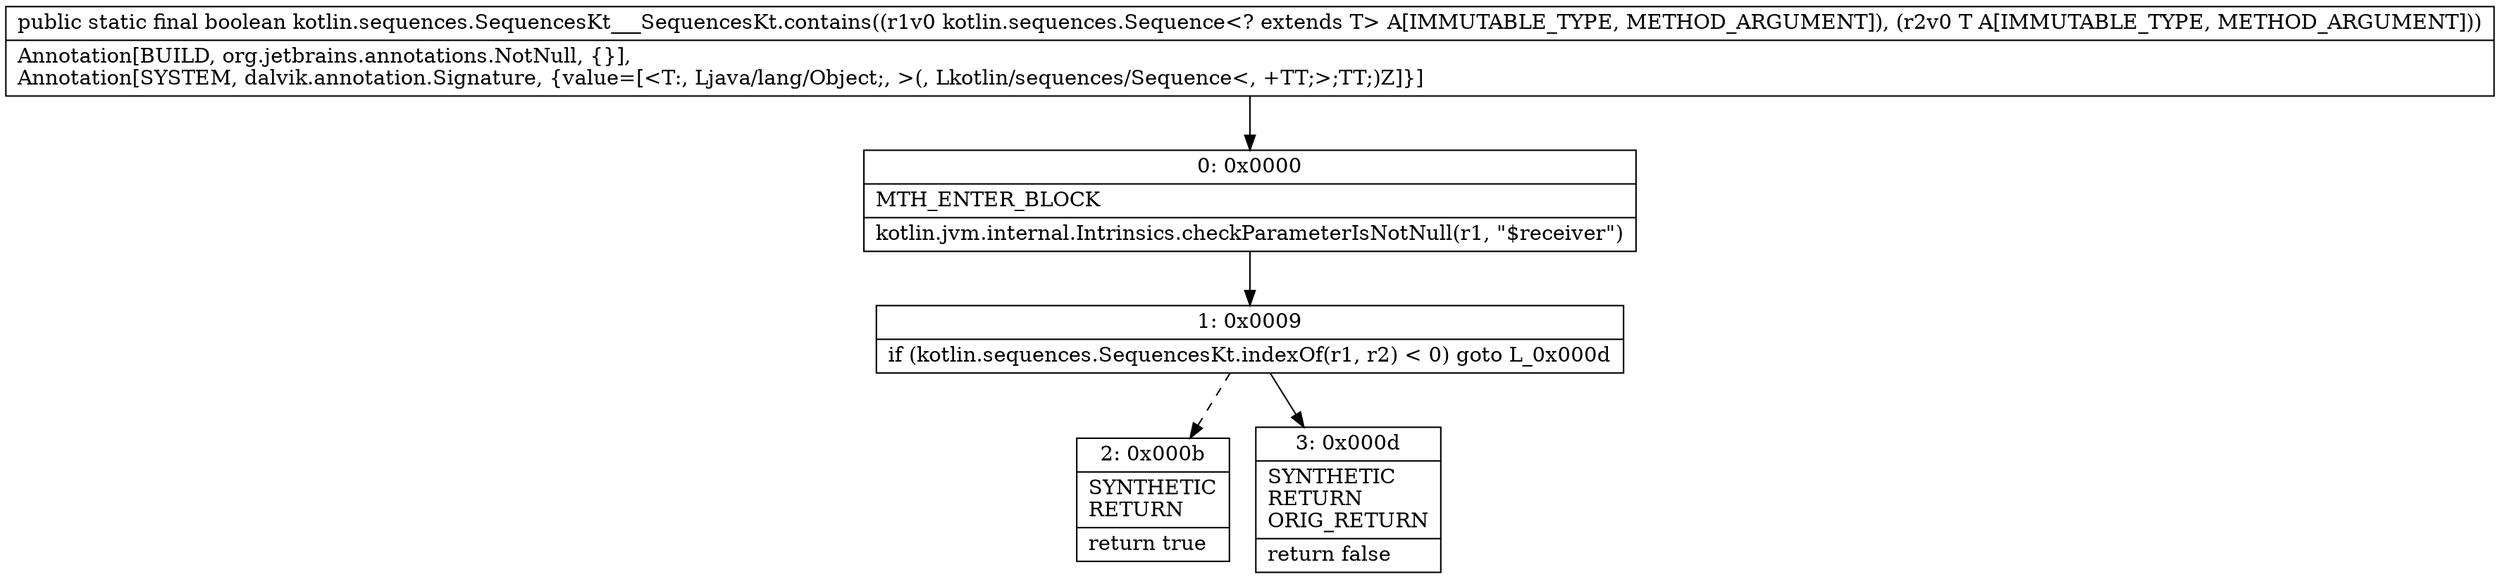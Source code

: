 digraph "CFG forkotlin.sequences.SequencesKt___SequencesKt.contains(Lkotlin\/sequences\/Sequence;Ljava\/lang\/Object;)Z" {
Node_0 [shape=record,label="{0\:\ 0x0000|MTH_ENTER_BLOCK\l|kotlin.jvm.internal.Intrinsics.checkParameterIsNotNull(r1, \"$receiver\")\l}"];
Node_1 [shape=record,label="{1\:\ 0x0009|if (kotlin.sequences.SequencesKt.indexOf(r1, r2) \< 0) goto L_0x000d\l}"];
Node_2 [shape=record,label="{2\:\ 0x000b|SYNTHETIC\lRETURN\l|return true\l}"];
Node_3 [shape=record,label="{3\:\ 0x000d|SYNTHETIC\lRETURN\lORIG_RETURN\l|return false\l}"];
MethodNode[shape=record,label="{public static final boolean kotlin.sequences.SequencesKt___SequencesKt.contains((r1v0 kotlin.sequences.Sequence\<? extends T\> A[IMMUTABLE_TYPE, METHOD_ARGUMENT]), (r2v0 T A[IMMUTABLE_TYPE, METHOD_ARGUMENT]))  | Annotation[BUILD, org.jetbrains.annotations.NotNull, \{\}], \lAnnotation[SYSTEM, dalvik.annotation.Signature, \{value=[\<T:, Ljava\/lang\/Object;, \>(, Lkotlin\/sequences\/Sequence\<, +TT;\>;TT;)Z]\}]\l}"];
MethodNode -> Node_0;
Node_0 -> Node_1;
Node_1 -> Node_2[style=dashed];
Node_1 -> Node_3;
}

